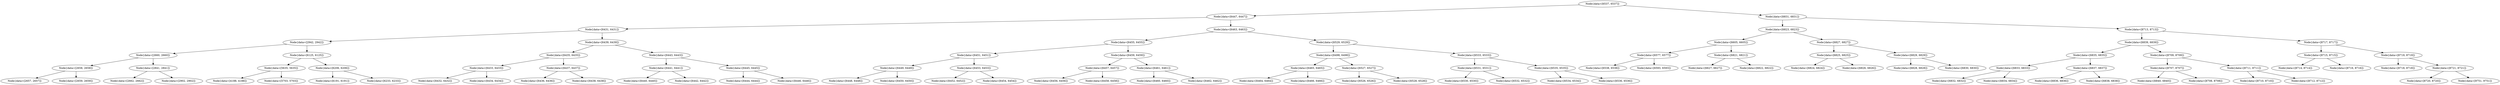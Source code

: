 digraph G{
2084277030 [label="Node{data=[6537, 6537]}"]
2084277030 -> 1360243494
1360243494 [label="Node{data=[6447, 6447]}"]
1360243494 -> 711254736
711254736 [label="Node{data=[6431, 6431]}"]
711254736 -> 1696480457
1696480457 [label="Node{data=[2942, 2942]}"]
1696480457 -> 1172105719
1172105719 [label="Node{data=[2660, 2660]}"]
1172105719 -> 165290225
165290225 [label="Node{data=[2658, 2658]}"]
165290225 -> 77930872
77930872 [label="Node{data=[2657, 2657]}"]
165290225 -> 281656657
281656657 [label="Node{data=[2659, 2659]}"]
1172105719 -> 846757358
846757358 [label="Node{data=[2841, 2841]}"]
846757358 -> 1794969336
1794969336 [label="Node{data=[2662, 2662]}"]
846757358 -> 1207847998
1207847998 [label="Node{data=[2902, 2902]}"]
1696480457 -> 444613285
444613285 [label="Node{data=[6125, 6125]}"]
444613285 -> 1810287382
1810287382 [label="Node{data=[5635, 5635]}"]
1810287382 -> 1777238620
1777238620 [label="Node{data=[4188, 4188]}"]
1810287382 -> 1548008675
1548008675 [label="Node{data=[5703, 5703]}"]
444613285 -> 1145657508
1145657508 [label="Node{data=[6206, 6206]}"]
1145657508 -> 430609728
430609728 [label="Node{data=[6191, 6191]}"]
1145657508 -> 80414795
80414795 [label="Node{data=[6233, 6233]}"]
711254736 -> 2106662805
2106662805 [label="Node{data=[6439, 6439]}"]
2106662805 -> 1930683643
1930683643 [label="Node{data=[6435, 6435]}"]
1930683643 -> 1046380364
1046380364 [label="Node{data=[6433, 6433]}"]
1046380364 -> 1644929436
1644929436 [label="Node{data=[6432, 6432]}"]
1046380364 -> 395536383
395536383 [label="Node{data=[6434, 6434]}"]
1930683643 -> 2068540874
2068540874 [label="Node{data=[6437, 6437]}"]
2068540874 -> 908249584
908249584 [label="Node{data=[6436, 6436]}"]
2068540874 -> 161122793
161122793 [label="Node{data=[6438, 6438]}"]
2106662805 -> 96119738
96119738 [label="Node{data=[6443, 6443]}"]
96119738 -> 624931834
624931834 [label="Node{data=[6441, 6441]}"]
624931834 -> 91390948
91390948 [label="Node{data=[6440, 6440]}"]
624931834 -> 1492813666
1492813666 [label="Node{data=[6442, 6442]}"]
96119738 -> 147652796
147652796 [label="Node{data=[6445, 6445]}"]
147652796 -> 1345700412
1345700412 [label="Node{data=[6444, 6444]}"]
147652796 -> 1095304829
1095304829 [label="Node{data=[6446, 6446]}"]
1360243494 -> 1300519073
1300519073 [label="Node{data=[6463, 6463]}"]
1300519073 -> 757889357
757889357 [label="Node{data=[6455, 6455]}"]
757889357 -> 1408662262
1408662262 [label="Node{data=[6451, 6451]}"]
1408662262 -> 1518728219
1518728219 [label="Node{data=[6449, 6449]}"]
1518728219 -> 900464314
900464314 [label="Node{data=[6448, 6448]}"]
1518728219 -> 2063802195
2063802195 [label="Node{data=[6450, 6450]}"]
1408662262 -> 457370383
457370383 [label="Node{data=[6453, 6453]}"]
457370383 -> 1855123792
1855123792 [label="Node{data=[6452, 6452]}"]
457370383 -> 69635094
69635094 [label="Node{data=[6454, 6454]}"]
757889357 -> 1732043334
1732043334 [label="Node{data=[6459, 6459]}"]
1732043334 -> 1806329661
1806329661 [label="Node{data=[6457, 6457]}"]
1806329661 -> 306910057
306910057 [label="Node{data=[6456, 6456]}"]
1806329661 -> 582839050
582839050 [label="Node{data=[6458, 6458]}"]
1732043334 -> 571704265
571704265 [label="Node{data=[6461, 6461]}"]
571704265 -> 439917369
439917369 [label="Node{data=[6460, 6460]}"]
571704265 -> 1352794956
1352794956 [label="Node{data=[6462, 6462]}"]
1300519073 -> 420398953
420398953 [label="Node{data=[6529, 6529]}"]
420398953 -> 666702410
666702410 [label="Node{data=[6498, 6498]}"]
666702410 -> 2030216407
2030216407 [label="Node{data=[6465, 6465]}"]
2030216407 -> 964325592
964325592 [label="Node{data=[6464, 6464]}"]
2030216407 -> 1453382929
1453382929 [label="Node{data=[6466, 6466]}"]
666702410 -> 423672525
423672525 [label="Node{data=[6527, 6527]}"]
423672525 -> 1963495726
1963495726 [label="Node{data=[6526, 6526]}"]
423672525 -> 530498535
530498535 [label="Node{data=[6528, 6528]}"]
420398953 -> 1334234448
1334234448 [label="Node{data=[6533, 6533]}"]
1334234448 -> 1401721023
1401721023 [label="Node{data=[6531, 6531]}"]
1401721023 -> 1656551937
1656551937 [label="Node{data=[6530, 6530]}"]
1401721023 -> 190094410
190094410 [label="Node{data=[6532, 6532]}"]
1334234448 -> 1916873789
1916873789 [label="Node{data=[6535, 6535]}"]
1916873789 -> 1165968290
1165968290 [label="Node{data=[6534, 6534]}"]
1916873789 -> 1075238398
1075238398 [label="Node{data=[6536, 6536]}"]
2084277030 -> 1871685498
1871685498 [label="Node{data=[6831, 6831]}"]
1871685498 -> 349458034
349458034 [label="Node{data=[6823, 6823]}"]
349458034 -> 722042137
722042137 [label="Node{data=[6605, 6605]}"]
722042137 -> 1564931235
1564931235 [label="Node{data=[6577, 6577]}"]
1564931235 -> 1340095494
1340095494 [label="Node{data=[6538, 6538]}"]
1564931235 -> 2045856854
2045856854 [label="Node{data=[6593, 6593]}"]
722042137 -> 435161028
435161028 [label="Node{data=[6821, 6821]}"]
435161028 -> 1937312693
1937312693 [label="Node{data=[6627, 6627]}"]
435161028 -> 1027017168
1027017168 [label="Node{data=[6822, 6822]}"]
349458034 -> 1322738140
1322738140 [label="Node{data=[6827, 6827]}"]
1322738140 -> 1468039653
1468039653 [label="Node{data=[6825, 6825]}"]
1468039653 -> 1813978115
1813978115 [label="Node{data=[6824, 6824]}"]
1468039653 -> 1776542169
1776542169 [label="Node{data=[6826, 6826]}"]
1322738140 -> 483370168
483370168 [label="Node{data=[6829, 6829]}"]
483370168 -> 1335066989
1335066989 [label="Node{data=[6828, 6828]}"]
483370168 -> 1543005080
1543005080 [label="Node{data=[6830, 6830]}"]
1871685498 -> 769895447
769895447 [label="Node{data=[8713, 8713]}"]
769895447 -> 1281898359
1281898359 [label="Node{data=[6839, 6839]}"]
1281898359 -> 530800510
530800510 [label="Node{data=[6835, 6835]}"]
530800510 -> 132058033
132058033 [label="Node{data=[6833, 6833]}"]
132058033 -> 938253385
938253385 [label="Node{data=[6832, 6832]}"]
132058033 -> 984798796
984798796 [label="Node{data=[6834, 6834]}"]
530800510 -> 1064249035
1064249035 [label="Node{data=[6837, 6837]}"]
1064249035 -> 1074933780
1074933780 [label="Node{data=[6836, 6836]}"]
1064249035 -> 332391051
332391051 [label="Node{data=[6838, 6838]}"]
1281898359 -> 1063470600
1063470600 [label="Node{data=[8709, 8709]}"]
1063470600 -> 2046584401
2046584401 [label="Node{data=[8707, 8707]}"]
2046584401 -> 683637738
683637738 [label="Node{data=[6840, 6840]}"]
2046584401 -> 1149771724
1149771724 [label="Node{data=[8708, 8708]}"]
1063470600 -> 1644057171
1644057171 [label="Node{data=[8711, 8711]}"]
1644057171 -> 2066378451
2066378451 [label="Node{data=[8710, 8710]}"]
1644057171 -> 681130615
681130615 [label="Node{data=[8712, 8712]}"]
769895447 -> 745223895
745223895 [label="Node{data=[8717, 8717]}"]
745223895 -> 1058309571
1058309571 [label="Node{data=[8715, 8715]}"]
1058309571 -> 400570372
400570372 [label="Node{data=[8714, 8714]}"]
1058309571 -> 1984688653
1984688653 [label="Node{data=[8716, 8716]}"]
745223895 -> 56868765
56868765 [label="Node{data=[8719, 8719]}"]
56868765 -> 406984879
406984879 [label="Node{data=[8718, 8718]}"]
56868765 -> 242492347
242492347 [label="Node{data=[8721, 8721]}"]
242492347 -> 654730210
654730210 [label="Node{data=[8720, 8720]}"]
242492347 -> 965197768
965197768 [label="Node{data=[9751, 9751]}"]
}